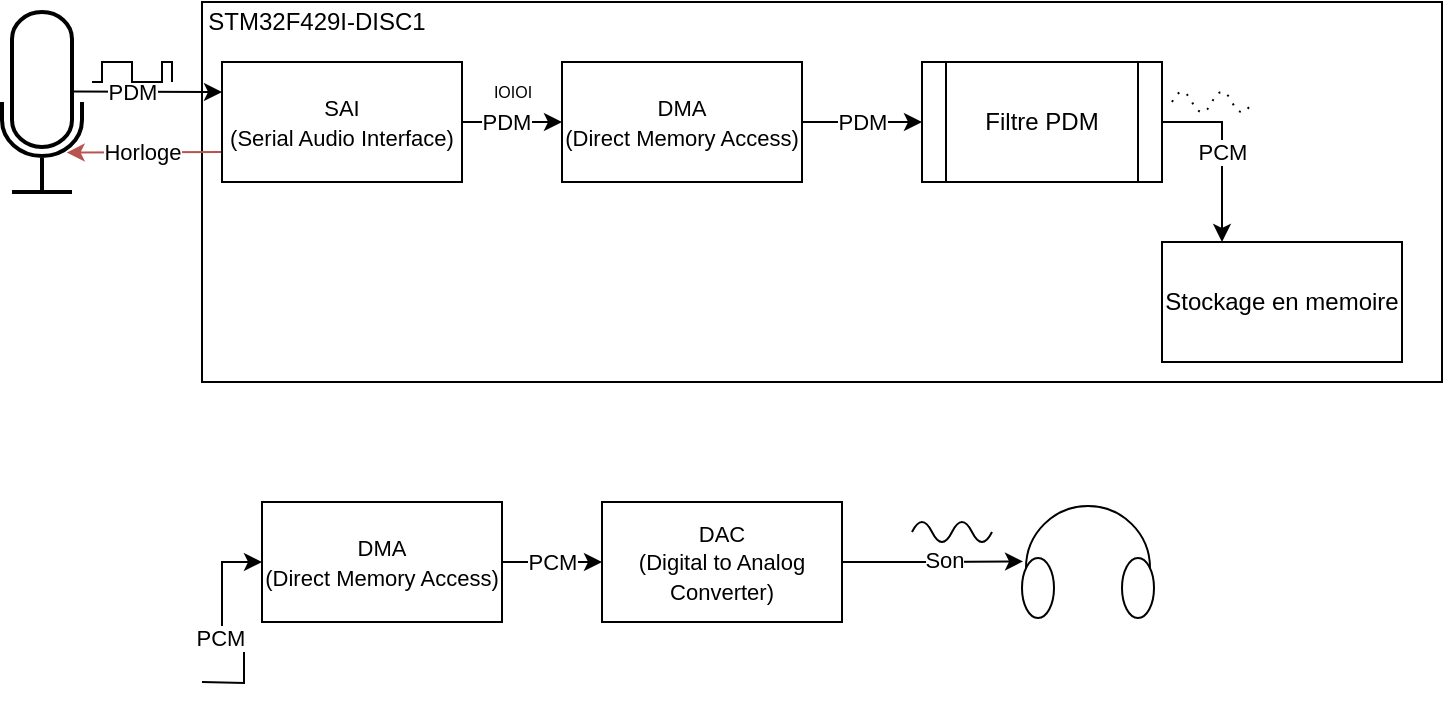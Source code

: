 <mxfile version="14.5.1" type="device"><diagram id="6WOlpeUcVMlBIewmvsGb" name="Page-1"><mxGraphModel dx="302" dy="222" grid="1" gridSize="5" guides="1" tooltips="1" connect="1" arrows="1" fold="1" page="1" pageScale="1" pageWidth="827" pageHeight="1169" math="0" shadow="0"><root><mxCell id="0"/><mxCell id="1" parent="0"/><mxCell id="Uk_N1rBmkCLC85RqCmXW-1" value="" style="html=1;verticalLabelPosition=bottom;align=center;labelBackgroundColor=#ffffff;verticalAlign=top;strokeWidth=2;shadow=0;dashed=0;shape=mxgraph.ios7.icons.microphone;" parent="1" vertex="1"><mxGeometry x="140" y="245" width="40" height="90" as="geometry"/></mxCell><mxCell id="Uk_N1rBmkCLC85RqCmXW-3" value="" style="rounded=0;whiteSpace=wrap;html=1;" parent="1" vertex="1"><mxGeometry x="240" y="240" width="620" height="190" as="geometry"/></mxCell><mxCell id="Uk_N1rBmkCLC85RqCmXW-4" value="" style="endArrow=classic;html=1;exitX=0.89;exitY=0.442;exitDx=0;exitDy=0;exitPerimeter=0;entryX=0;entryY=0.25;entryDx=0;entryDy=0;" parent="1" source="Uk_N1rBmkCLC85RqCmXW-1" target="Uk_N1rBmkCLC85RqCmXW-11" edge="1"><mxGeometry width="50" height="50" relative="1" as="geometry"><mxPoint x="100" y="160" as="sourcePoint"/><mxPoint x="150" y="110" as="targetPoint"/></mxGeometry></mxCell><mxCell id="Uk_N1rBmkCLC85RqCmXW-6" value="PDM" style="edgeLabel;html=1;align=center;verticalAlign=middle;resizable=0;points=[];" parent="Uk_N1rBmkCLC85RqCmXW-4" vertex="1" connectable="0"><mxGeometry x="-0.219" relative="1" as="geometry"><mxPoint as="offset"/></mxGeometry></mxCell><mxCell id="Uk_N1rBmkCLC85RqCmXW-5" value="" style="endArrow=classic;html=1;exitX=0;exitY=0.75;exitDx=0;exitDy=0;entryX=0.808;entryY=0.781;entryDx=0;entryDy=0;entryPerimeter=0;fillColor=#f8cecc;strokeColor=#b85450;" parent="1" source="Uk_N1rBmkCLC85RqCmXW-11" target="Uk_N1rBmkCLC85RqCmXW-1" edge="1"><mxGeometry width="50" height="50" relative="1" as="geometry"><mxPoint x="160" y="410" as="sourcePoint"/><mxPoint x="161" y="290" as="targetPoint"/></mxGeometry></mxCell><mxCell id="Uk_N1rBmkCLC85RqCmXW-39" value="Horloge" style="edgeLabel;html=1;align=center;verticalAlign=middle;resizable=0;points=[];" parent="Uk_N1rBmkCLC85RqCmXW-5" vertex="1" connectable="0"><mxGeometry x="0.048" relative="1" as="geometry"><mxPoint as="offset"/></mxGeometry></mxCell><mxCell id="Uk_N1rBmkCLC85RqCmXW-8" value="" style="endArrow=none;html=1;endFill=0;rounded=0;" parent="1" edge="1"><mxGeometry width="50" height="50" relative="1" as="geometry"><mxPoint x="185" y="280" as="sourcePoint"/><mxPoint x="225" y="280" as="targetPoint"/><Array as="points"><mxPoint x="190" y="280"/><mxPoint x="190" y="270"/><mxPoint x="205" y="270"/><mxPoint x="205" y="280"/><mxPoint x="220" y="280"/><mxPoint x="220" y="270"/><mxPoint x="225" y="270"/></Array></mxGeometry></mxCell><mxCell id="Uk_N1rBmkCLC85RqCmXW-9" value="STM32F429I-DISC1" style="text;html=1;strokeColor=none;fillColor=none;align=center;verticalAlign=middle;whiteSpace=wrap;rounded=0;" parent="1" vertex="1"><mxGeometry x="240" y="240" width="115" height="20" as="geometry"/></mxCell><mxCell id="Uk_N1rBmkCLC85RqCmXW-19" style="edgeStyle=orthogonalEdgeStyle;rounded=0;orthogonalLoop=1;jettySize=auto;html=1;exitX=1;exitY=0.5;exitDx=0;exitDy=0;entryX=0;entryY=0.5;entryDx=0;entryDy=0;endArrow=classic;endFill=1;" parent="1" source="Uk_N1rBmkCLC85RqCmXW-11" target="Uk_N1rBmkCLC85RqCmXW-12" edge="1"><mxGeometry relative="1" as="geometry"/></mxCell><mxCell id="Uk_N1rBmkCLC85RqCmXW-20" value="PDM" style="edgeLabel;html=1;align=center;verticalAlign=middle;resizable=0;points=[];" parent="Uk_N1rBmkCLC85RqCmXW-19" vertex="1" connectable="0"><mxGeometry x="-0.132" relative="1" as="geometry"><mxPoint as="offset"/></mxGeometry></mxCell><mxCell id="Uk_N1rBmkCLC85RqCmXW-11" value="&lt;font style=&quot;font-size: 11px&quot;&gt;SAI&lt;br&gt;(Serial Audio Interface)&lt;/font&gt;" style="rounded=0;whiteSpace=wrap;html=1;" parent="1" vertex="1"><mxGeometry x="250" y="270" width="120" height="60" as="geometry"/></mxCell><mxCell id="Uk_N1rBmkCLC85RqCmXW-21" value="PDM" style="edgeStyle=orthogonalEdgeStyle;rounded=0;orthogonalLoop=1;jettySize=auto;html=1;exitX=1;exitY=0.5;exitDx=0;exitDy=0;entryX=0;entryY=0.5;entryDx=0;entryDy=0;endArrow=classic;endFill=1;" parent="1" source="Uk_N1rBmkCLC85RqCmXW-12" target="Uk_N1rBmkCLC85RqCmXW-14" edge="1"><mxGeometry relative="1" as="geometry"/></mxCell><mxCell id="Uk_N1rBmkCLC85RqCmXW-12" value="&lt;font style=&quot;font-size: 11px&quot;&gt;DMA&lt;br&gt;(Direct Memory Access)&lt;/font&gt;" style="rounded=0;whiteSpace=wrap;html=1;" parent="1" vertex="1"><mxGeometry x="420" y="270" width="120" height="60" as="geometry"/></mxCell><mxCell id="Uk_N1rBmkCLC85RqCmXW-23" value="PCM" style="edgeStyle=orthogonalEdgeStyle;rounded=0;orthogonalLoop=1;jettySize=auto;html=1;exitX=1;exitY=0.5;exitDx=0;exitDy=0;entryX=0.25;entryY=0;entryDx=0;entryDy=0;endArrow=classic;endFill=1;" parent="1" source="Uk_N1rBmkCLC85RqCmXW-14" target="Uk_N1rBmkCLC85RqCmXW-22" edge="1"><mxGeometry relative="1" as="geometry"/></mxCell><mxCell id="Uk_N1rBmkCLC85RqCmXW-14" value="Filtre PDM" style="shape=process;whiteSpace=wrap;html=1;backgroundOutline=1;" parent="1" vertex="1"><mxGeometry x="600" y="270" width="120" height="60" as="geometry"/></mxCell><mxCell id="Uk_N1rBmkCLC85RqCmXW-22" value="Stockage en memoire" style="rounded=0;whiteSpace=wrap;html=1;" parent="1" vertex="1"><mxGeometry x="720" y="360" width="120" height="60" as="geometry"/></mxCell><mxCell id="Uk_N1rBmkCLC85RqCmXW-41" value="" style="endArrow=none;html=1;curved=1;dashed=1;dashPattern=1 4;" parent="1" edge="1"><mxGeometry width="50" height="50" relative="1" as="geometry"><mxPoint x="725" y="290" as="sourcePoint"/><mxPoint x="765" y="290" as="targetPoint"/><Array as="points"><mxPoint x="730" y="280"/><mxPoint x="740" y="300"/><mxPoint x="750" y="280"/><mxPoint x="760" y="300"/></Array></mxGeometry></mxCell><mxCell id="Uk_N1rBmkCLC85RqCmXW-44" value="IOIOI" style="text;html=1;strokeColor=none;fillColor=none;align=center;verticalAlign=middle;whiteSpace=wrap;rounded=0;fontSize=8;horizontal=1;labelPosition=center;verticalLabelPosition=middle;" parent="1" vertex="1"><mxGeometry x="385" y="280" width="21" height="10" as="geometry"/></mxCell><mxCell id="_MFsK3T5XH7foqdrMu0y-1" value="PCM" style="edgeStyle=orthogonalEdgeStyle;rounded=0;orthogonalLoop=1;jettySize=auto;html=1;exitX=1;exitY=0.5;exitDx=0;exitDy=0;entryX=0;entryY=0.5;entryDx=0;entryDy=0;endArrow=classic;endFill=1;" edge="1" parent="1" source="_MFsK3T5XH7foqdrMu0y-2" target="_MFsK3T5XH7foqdrMu0y-5"><mxGeometry relative="1" as="geometry"/></mxCell><mxCell id="_MFsK3T5XH7foqdrMu0y-2" value="&lt;font style=&quot;font-size: 11px&quot;&gt;DMA&lt;br&gt;(Direct Memory Access)&lt;/font&gt;" style="rounded=0;whiteSpace=wrap;html=1;" vertex="1" parent="1"><mxGeometry x="270" y="490" width="120" height="60" as="geometry"/></mxCell><mxCell id="_MFsK3T5XH7foqdrMu0y-3" style="edgeStyle=orthogonalEdgeStyle;rounded=0;orthogonalLoop=1;jettySize=auto;html=1;exitX=1;exitY=0.5;exitDx=0;exitDy=0;entryX=0.008;entryY=0.495;entryDx=0;entryDy=0;entryPerimeter=0;endArrow=classic;endFill=1;" edge="1" parent="1" source="_MFsK3T5XH7foqdrMu0y-5" target="_MFsK3T5XH7foqdrMu0y-6"><mxGeometry relative="1" as="geometry"/></mxCell><mxCell id="_MFsK3T5XH7foqdrMu0y-4" value="Son" style="edgeLabel;html=1;align=center;verticalAlign=middle;resizable=0;points=[];" vertex="1" connectable="0" parent="_MFsK3T5XH7foqdrMu0y-3"><mxGeometry x="0.137" y="1" relative="1" as="geometry"><mxPoint as="offset"/></mxGeometry></mxCell><mxCell id="_MFsK3T5XH7foqdrMu0y-5" value="&lt;font style=&quot;font-size: 11px&quot;&gt;DAC&lt;br&gt;(Digital to Analog Converter)&lt;/font&gt;" style="rounded=0;whiteSpace=wrap;html=1;" vertex="1" parent="1"><mxGeometry x="440" y="490" width="120" height="60" as="geometry"/></mxCell><mxCell id="_MFsK3T5XH7foqdrMu0y-6" value="" style="verticalLabelPosition=bottom;shadow=0;dashed=0;align=center;html=1;verticalAlign=top;shape=mxgraph.electrical.radio.headphones;pointerEvents=1;" vertex="1" parent="1"><mxGeometry x="650" y="492" width="66" height="56" as="geometry"/></mxCell><mxCell id="_MFsK3T5XH7foqdrMu0y-7" style="edgeStyle=orthogonalEdgeStyle;rounded=0;orthogonalLoop=1;jettySize=auto;html=1;exitX=0.75;exitY=0;exitDx=0;exitDy=0;entryX=0;entryY=0.5;entryDx=0;entryDy=0;endArrow=classic;endFill=1;" edge="1" parent="1" target="_MFsK3T5XH7foqdrMu0y-2"><mxGeometry relative="1" as="geometry"><mxPoint x="240" y="580" as="sourcePoint"/></mxGeometry></mxCell><mxCell id="_MFsK3T5XH7foqdrMu0y-8" value="PCM" style="edgeLabel;html=1;align=center;verticalAlign=middle;resizable=0;points=[];" vertex="1" connectable="0" parent="_MFsK3T5XH7foqdrMu0y-7"><mxGeometry x="-0.027" y="1" relative="1" as="geometry"><mxPoint as="offset"/></mxGeometry></mxCell><mxCell id="_MFsK3T5XH7foqdrMu0y-9" value="" style="endArrow=none;html=1;curved=1;" edge="1" parent="1"><mxGeometry width="50" height="50" relative="1" as="geometry"><mxPoint x="595" y="505" as="sourcePoint"/><mxPoint x="635" y="505" as="targetPoint"/><Array as="points"><mxPoint x="600" y="495"/><mxPoint x="610" y="515"/><mxPoint x="620" y="495"/><mxPoint x="630" y="515"/></Array></mxGeometry></mxCell></root></mxGraphModel></diagram></mxfile>
